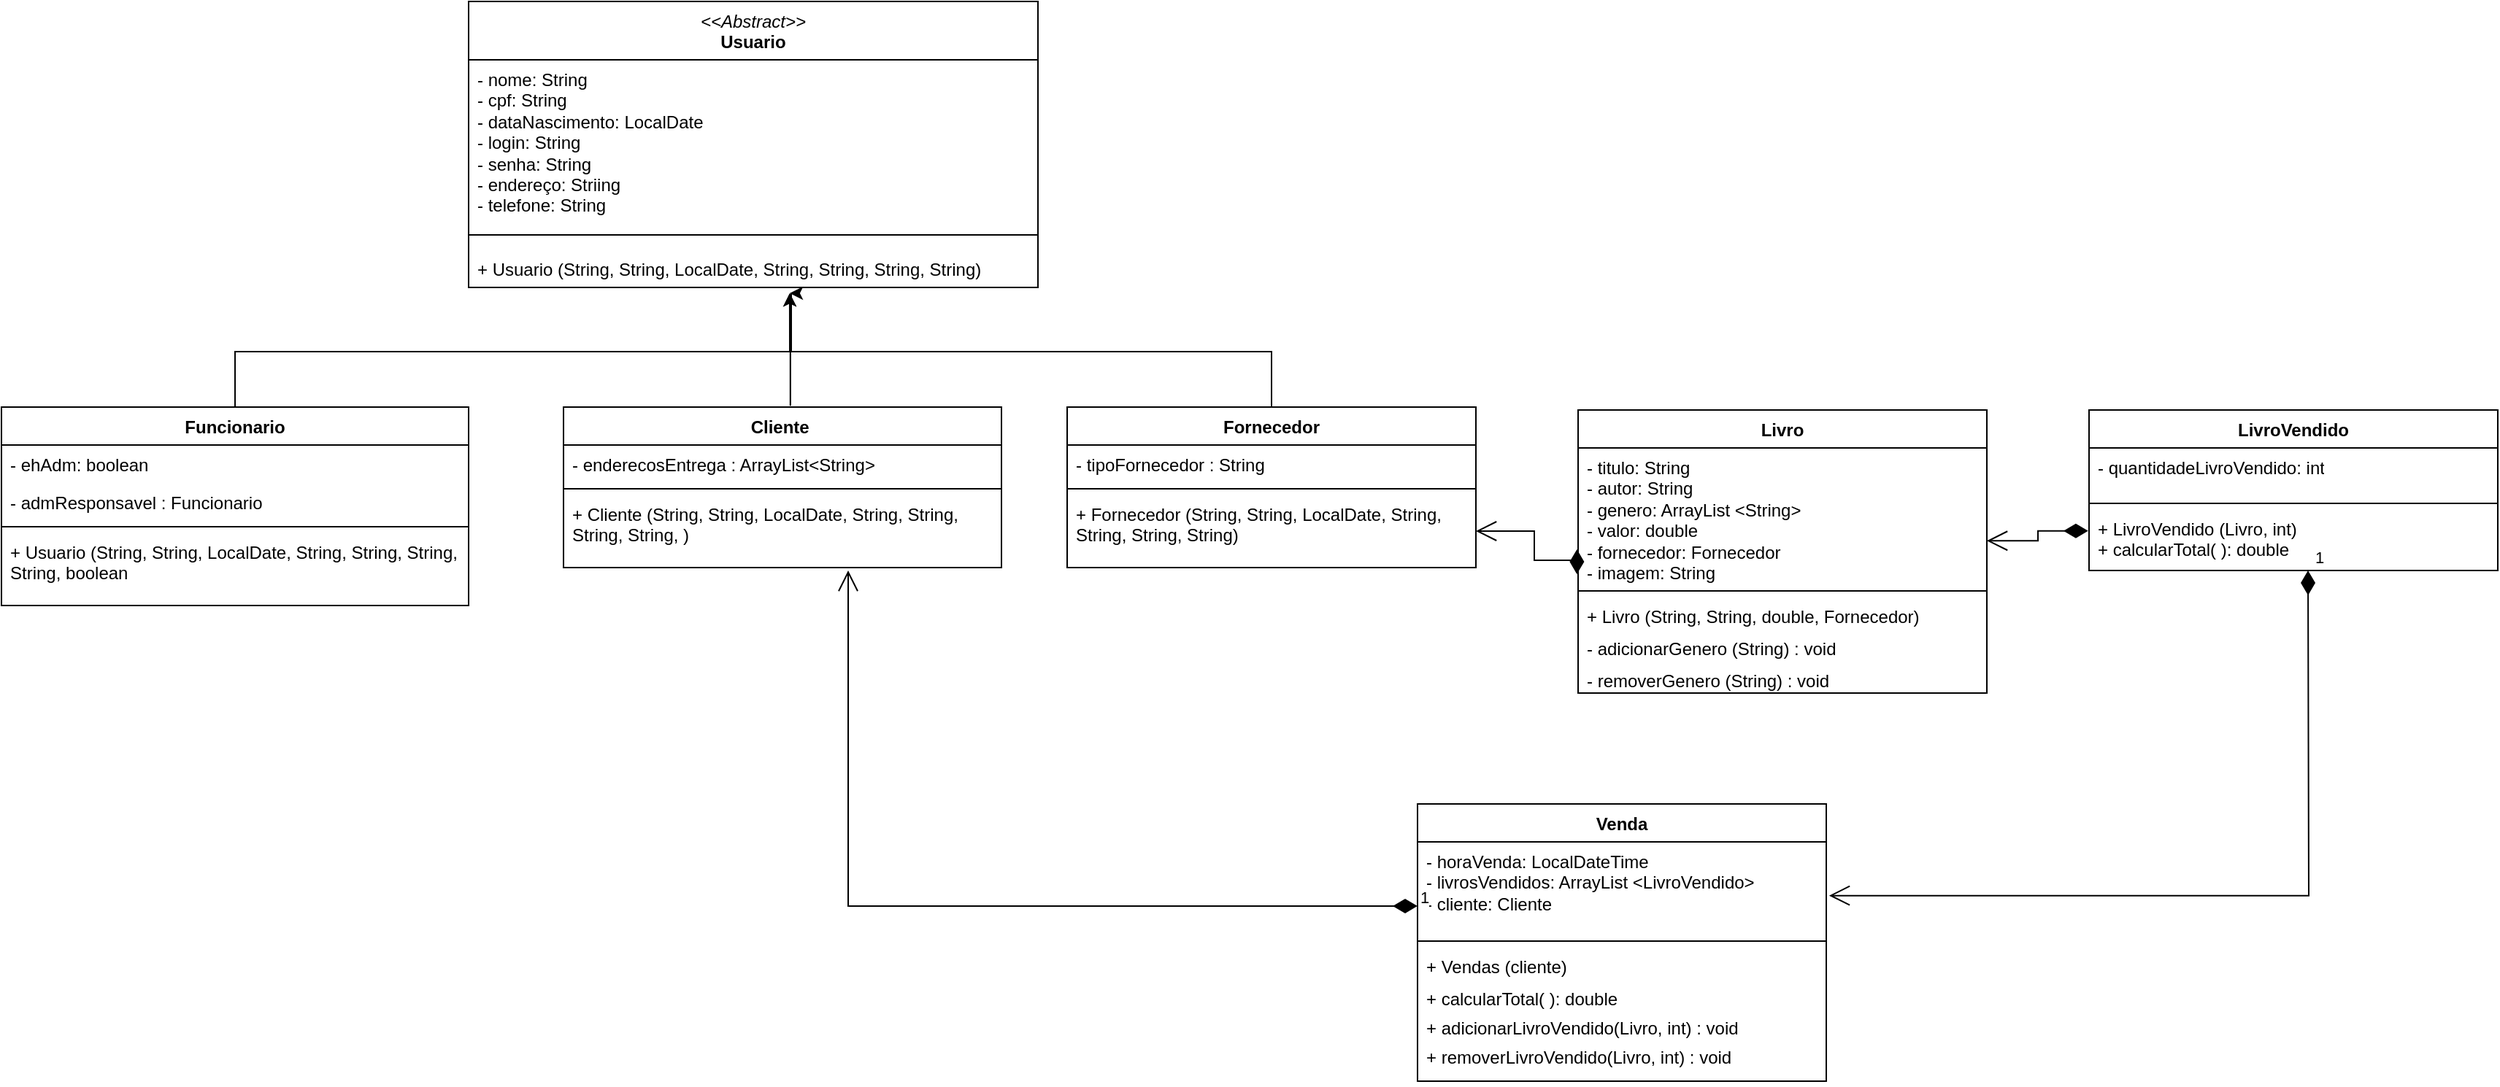 <mxfile version="22.1.4" type="github">
  <diagram id="C5RBs43oDa-KdzZeNtuy" name="Page-1">
    <mxGraphModel dx="1518" dy="1824" grid="1" gridSize="10" guides="1" tooltips="1" connect="1" arrows="1" fold="1" page="1" pageScale="1" pageWidth="827" pageHeight="1169" math="0" shadow="0">
      <root>
        <mxCell id="WIyWlLk6GJQsqaUBKTNV-0" />
        <mxCell id="WIyWlLk6GJQsqaUBKTNV-1" parent="WIyWlLk6GJQsqaUBKTNV-0" />
        <mxCell id="XBGWm8nAmDF4gUoBzpc8-0" value="&lt;span style=&quot;font-weight: normal;&quot;&gt;&lt;i&gt;&amp;lt;&amp;lt;Abstract&amp;gt;&amp;gt;&lt;/i&gt;&lt;/span&gt;&lt;br&gt;Usuario" style="swimlane;fontStyle=1;align=center;verticalAlign=top;childLayout=stackLayout;horizontal=1;startSize=40;horizontalStack=0;resizeParent=1;resizeParentMax=0;resizeLast=0;collapsible=1;marginBottom=0;whiteSpace=wrap;html=1;" parent="WIyWlLk6GJQsqaUBKTNV-1" vertex="1">
          <mxGeometry x="470" y="-240" width="390" height="196" as="geometry" />
        </mxCell>
        <mxCell id="XBGWm8nAmDF4gUoBzpc8-1" value="- nome: String&lt;br&gt;- cpf: String&amp;nbsp;&lt;br&gt;- dataNascimento: LocalDate&lt;br&gt;- login: String&lt;br&gt;- senha: String&amp;nbsp;&lt;br&gt;- endereço: Striing&amp;nbsp;&lt;br&gt;- telefone: String&amp;nbsp;" style="text;strokeColor=none;fillColor=none;align=left;verticalAlign=top;spacingLeft=4;spacingRight=4;overflow=hidden;rotatable=0;points=[[0,0.5],[1,0.5]];portConstraint=eastwest;whiteSpace=wrap;html=1;" parent="XBGWm8nAmDF4gUoBzpc8-0" vertex="1">
          <mxGeometry y="40" width="390" height="110" as="geometry" />
        </mxCell>
        <mxCell id="XBGWm8nAmDF4gUoBzpc8-2" value="" style="line;strokeWidth=1;fillColor=none;align=left;verticalAlign=middle;spacingTop=-1;spacingLeft=3;spacingRight=3;rotatable=0;labelPosition=right;points=[];portConstraint=eastwest;strokeColor=inherit;" parent="XBGWm8nAmDF4gUoBzpc8-0" vertex="1">
          <mxGeometry y="150" width="390" height="20" as="geometry" />
        </mxCell>
        <mxCell id="XBGWm8nAmDF4gUoBzpc8-3" value="+ Usuario (String, String, LocalDate, String, String, String, String)" style="text;strokeColor=none;fillColor=none;align=left;verticalAlign=top;spacingLeft=4;spacingRight=4;overflow=hidden;rotatable=0;points=[[0,0.5],[1,0.5]];portConstraint=eastwest;whiteSpace=wrap;html=1;" parent="XBGWm8nAmDF4gUoBzpc8-0" vertex="1">
          <mxGeometry y="170" width="390" height="26" as="geometry" />
        </mxCell>
        <mxCell id="XBGWm8nAmDF4gUoBzpc8-4" style="edgeStyle=orthogonalEdgeStyle;rounded=0;orthogonalLoop=1;jettySize=auto;html=1;" parent="WIyWlLk6GJQsqaUBKTNV-1" source="XBGWm8nAmDF4gUoBzpc8-5" edge="1">
          <mxGeometry relative="1" as="geometry">
            <mxPoint x="690.0" y="-40" as="targetPoint" />
            <Array as="points">
              <mxPoint x="310" />
              <mxPoint x="691" />
              <mxPoint x="691" y="-40" />
            </Array>
          </mxGeometry>
        </mxCell>
        <mxCell id="XBGWm8nAmDF4gUoBzpc8-5" value="Funcionario" style="swimlane;fontStyle=1;align=center;verticalAlign=top;childLayout=stackLayout;horizontal=1;startSize=26;horizontalStack=0;resizeParent=1;resizeParentMax=0;resizeLast=0;collapsible=1;marginBottom=0;whiteSpace=wrap;html=1;" parent="WIyWlLk6GJQsqaUBKTNV-1" vertex="1">
          <mxGeometry x="150" y="38" width="320" height="136" as="geometry" />
        </mxCell>
        <mxCell id="XBGWm8nAmDF4gUoBzpc8-6" value="- ehAdm: boolean&amp;nbsp;" style="text;strokeColor=none;fillColor=none;align=left;verticalAlign=top;spacingLeft=4;spacingRight=4;overflow=hidden;rotatable=0;points=[[0,0.5],[1,0.5]];portConstraint=eastwest;whiteSpace=wrap;html=1;" parent="XBGWm8nAmDF4gUoBzpc8-5" vertex="1">
          <mxGeometry y="26" width="320" height="26" as="geometry" />
        </mxCell>
        <mxCell id="ikEvyeaQRwQM_20NMCcv-0" value="- admResponsavel : Funcionario" style="text;strokeColor=none;fillColor=none;align=left;verticalAlign=top;spacingLeft=4;spacingRight=4;overflow=hidden;rotatable=0;points=[[0,0.5],[1,0.5]];portConstraint=eastwest;whiteSpace=wrap;html=1;" parent="XBGWm8nAmDF4gUoBzpc8-5" vertex="1">
          <mxGeometry y="52" width="320" height="26" as="geometry" />
        </mxCell>
        <mxCell id="XBGWm8nAmDF4gUoBzpc8-7" value="" style="line;strokeWidth=1;fillColor=none;align=left;verticalAlign=middle;spacingTop=-1;spacingLeft=3;spacingRight=3;rotatable=0;labelPosition=right;points=[];portConstraint=eastwest;strokeColor=inherit;" parent="XBGWm8nAmDF4gUoBzpc8-5" vertex="1">
          <mxGeometry y="78" width="320" height="8" as="geometry" />
        </mxCell>
        <mxCell id="XBGWm8nAmDF4gUoBzpc8-8" value="+ Usuario (String, String, LocalDate, String, String, String, String, boolean" style="text;strokeColor=none;fillColor=none;align=left;verticalAlign=top;spacingLeft=4;spacingRight=4;overflow=hidden;rotatable=0;points=[[0,0.5],[1,0.5]];portConstraint=eastwest;whiteSpace=wrap;html=1;" parent="XBGWm8nAmDF4gUoBzpc8-5" vertex="1">
          <mxGeometry y="86" width="320" height="50" as="geometry" />
        </mxCell>
        <mxCell id="XBGWm8nAmDF4gUoBzpc8-9" style="edgeStyle=orthogonalEdgeStyle;rounded=0;orthogonalLoop=1;jettySize=auto;html=1;exitX=0.518;exitY=-0.008;exitDx=0;exitDy=0;exitPerimeter=0;" parent="WIyWlLk6GJQsqaUBKTNV-1" source="XBGWm8nAmDF4gUoBzpc8-10" edge="1">
          <mxGeometry relative="1" as="geometry">
            <mxPoint x="690" y="-40" as="targetPoint" />
            <Array as="points">
              <mxPoint x="690" />
              <mxPoint x="690" />
              <mxPoint x="690" y="-40" />
            </Array>
          </mxGeometry>
        </mxCell>
        <mxCell id="XBGWm8nAmDF4gUoBzpc8-10" value="Cliente&amp;nbsp;" style="swimlane;fontStyle=1;align=center;verticalAlign=top;childLayout=stackLayout;horizontal=1;startSize=26;horizontalStack=0;resizeParent=1;resizeParentMax=0;resizeLast=0;collapsible=1;marginBottom=0;whiteSpace=wrap;html=1;" parent="WIyWlLk6GJQsqaUBKTNV-1" vertex="1">
          <mxGeometry x="535" y="38" width="300" height="110" as="geometry" />
        </mxCell>
        <mxCell id="XBGWm8nAmDF4gUoBzpc8-11" value="- enderecosEntrega : ArrayList&amp;lt;String&amp;gt;" style="text;strokeColor=none;fillColor=none;align=left;verticalAlign=top;spacingLeft=4;spacingRight=4;overflow=hidden;rotatable=0;points=[[0,0.5],[1,0.5]];portConstraint=eastwest;whiteSpace=wrap;html=1;" parent="XBGWm8nAmDF4gUoBzpc8-10" vertex="1">
          <mxGeometry y="26" width="300" height="26" as="geometry" />
        </mxCell>
        <mxCell id="XBGWm8nAmDF4gUoBzpc8-12" value="" style="line;strokeWidth=1;fillColor=none;align=left;verticalAlign=middle;spacingTop=-1;spacingLeft=3;spacingRight=3;rotatable=0;labelPosition=right;points=[];portConstraint=eastwest;strokeColor=inherit;" parent="XBGWm8nAmDF4gUoBzpc8-10" vertex="1">
          <mxGeometry y="52" width="300" height="8" as="geometry" />
        </mxCell>
        <mxCell id="XBGWm8nAmDF4gUoBzpc8-13" value="+ Cliente (String, String, LocalDate, String, String, String, String, )" style="text;strokeColor=none;fillColor=none;align=left;verticalAlign=top;spacingLeft=4;spacingRight=4;overflow=hidden;rotatable=0;points=[[0,0.5],[1,0.5]];portConstraint=eastwest;whiteSpace=wrap;html=1;" parent="XBGWm8nAmDF4gUoBzpc8-10" vertex="1">
          <mxGeometry y="60" width="300" height="50" as="geometry" />
        </mxCell>
        <mxCell id="XBGWm8nAmDF4gUoBzpc8-14" value="Fornecedor" style="swimlane;fontStyle=1;align=center;verticalAlign=top;childLayout=stackLayout;horizontal=1;startSize=26;horizontalStack=0;resizeParent=1;resizeParentMax=0;resizeLast=0;collapsible=1;marginBottom=0;whiteSpace=wrap;html=1;" parent="WIyWlLk6GJQsqaUBKTNV-1" vertex="1">
          <mxGeometry x="880" y="38" width="280" height="110" as="geometry" />
        </mxCell>
        <mxCell id="XBGWm8nAmDF4gUoBzpc8-15" value="- tipoFornecedor : String" style="text;strokeColor=none;fillColor=none;align=left;verticalAlign=top;spacingLeft=4;spacingRight=4;overflow=hidden;rotatable=0;points=[[0,0.5],[1,0.5]];portConstraint=eastwest;whiteSpace=wrap;html=1;" parent="XBGWm8nAmDF4gUoBzpc8-14" vertex="1">
          <mxGeometry y="26" width="280" height="26" as="geometry" />
        </mxCell>
        <mxCell id="XBGWm8nAmDF4gUoBzpc8-16" value="" style="line;strokeWidth=1;fillColor=none;align=left;verticalAlign=middle;spacingTop=-1;spacingLeft=3;spacingRight=3;rotatable=0;labelPosition=right;points=[];portConstraint=eastwest;strokeColor=inherit;" parent="XBGWm8nAmDF4gUoBzpc8-14" vertex="1">
          <mxGeometry y="52" width="280" height="8" as="geometry" />
        </mxCell>
        <mxCell id="XBGWm8nAmDF4gUoBzpc8-17" value="+ Fornecedor (String, String, LocalDate, String, String, String, String)" style="text;strokeColor=none;fillColor=none;align=left;verticalAlign=top;spacingLeft=4;spacingRight=4;overflow=hidden;rotatable=0;points=[[0,0.5],[1,0.5]];portConstraint=eastwest;whiteSpace=wrap;html=1;" parent="XBGWm8nAmDF4gUoBzpc8-14" vertex="1">
          <mxGeometry y="60" width="280" height="50" as="geometry" />
        </mxCell>
        <mxCell id="XBGWm8nAmDF4gUoBzpc8-18" value="Livro" style="swimlane;fontStyle=1;align=center;verticalAlign=top;childLayout=stackLayout;horizontal=1;startSize=26;horizontalStack=0;resizeParent=1;resizeParentMax=0;resizeLast=0;collapsible=1;marginBottom=0;whiteSpace=wrap;html=1;" parent="WIyWlLk6GJQsqaUBKTNV-1" vertex="1">
          <mxGeometry x="1230" y="40" width="280" height="194" as="geometry" />
        </mxCell>
        <mxCell id="XBGWm8nAmDF4gUoBzpc8-19" value="- titulo: String&lt;br&gt;- autor: String&amp;nbsp;&lt;br&gt;- genero: ArrayList &amp;lt;String&amp;gt;&lt;br&gt;- valor: double&lt;br&gt;- fornecedor: Fornecedor&lt;br&gt;- imagem: String" style="text;strokeColor=none;fillColor=none;align=left;verticalAlign=top;spacingLeft=4;spacingRight=4;overflow=hidden;rotatable=0;points=[[0,0.5],[1,0.5]];portConstraint=eastwest;whiteSpace=wrap;html=1;" parent="XBGWm8nAmDF4gUoBzpc8-18" vertex="1">
          <mxGeometry y="26" width="280" height="94" as="geometry" />
        </mxCell>
        <mxCell id="XBGWm8nAmDF4gUoBzpc8-20" value="" style="line;strokeWidth=1;fillColor=none;align=left;verticalAlign=middle;spacingTop=-1;spacingLeft=3;spacingRight=3;rotatable=0;labelPosition=right;points=[];portConstraint=eastwest;strokeColor=inherit;" parent="XBGWm8nAmDF4gUoBzpc8-18" vertex="1">
          <mxGeometry y="120" width="280" height="8" as="geometry" />
        </mxCell>
        <mxCell id="XBGWm8nAmDF4gUoBzpc8-21" value="+ Livro (String, String, double, Fornecedor)&amp;nbsp;" style="text;strokeColor=none;fillColor=none;align=left;verticalAlign=top;spacingLeft=4;spacingRight=4;overflow=hidden;rotatable=0;points=[[0,0.5],[1,0.5]];portConstraint=eastwest;whiteSpace=wrap;html=1;" parent="XBGWm8nAmDF4gUoBzpc8-18" vertex="1">
          <mxGeometry y="128" width="280" height="22" as="geometry" />
        </mxCell>
        <mxCell id="ikEvyeaQRwQM_20NMCcv-2" value="- adicionarGenero (String) : void" style="text;strokeColor=none;fillColor=none;align=left;verticalAlign=top;spacingLeft=4;spacingRight=4;overflow=hidden;rotatable=0;points=[[0,0.5],[1,0.5]];portConstraint=eastwest;whiteSpace=wrap;html=1;" parent="XBGWm8nAmDF4gUoBzpc8-18" vertex="1">
          <mxGeometry y="150" width="280" height="22" as="geometry" />
        </mxCell>
        <mxCell id="ikEvyeaQRwQM_20NMCcv-3" value="- removerGenero (String) : void" style="text;strokeColor=none;fillColor=none;align=left;verticalAlign=top;spacingLeft=4;spacingRight=4;overflow=hidden;rotatable=0;points=[[0,0.5],[1,0.5]];portConstraint=eastwest;whiteSpace=wrap;html=1;" parent="XBGWm8nAmDF4gUoBzpc8-18" vertex="1">
          <mxGeometry y="172" width="280" height="22" as="geometry" />
        </mxCell>
        <mxCell id="XBGWm8nAmDF4gUoBzpc8-22" style="edgeStyle=orthogonalEdgeStyle;rounded=0;orthogonalLoop=1;jettySize=auto;html=1;entryX=0.564;entryY=1.154;entryDx=0;entryDy=0;entryPerimeter=0;" parent="WIyWlLk6GJQsqaUBKTNV-1" source="XBGWm8nAmDF4gUoBzpc8-14" target="XBGWm8nAmDF4gUoBzpc8-3" edge="1">
          <mxGeometry relative="1" as="geometry">
            <Array as="points">
              <mxPoint x="1020" />
              <mxPoint x="690" />
            </Array>
          </mxGeometry>
        </mxCell>
        <mxCell id="XBGWm8nAmDF4gUoBzpc8-23" value="LivroVendido" style="swimlane;fontStyle=1;align=center;verticalAlign=top;childLayout=stackLayout;horizontal=1;startSize=26;horizontalStack=0;resizeParent=1;resizeParentMax=0;resizeLast=0;collapsible=1;marginBottom=0;whiteSpace=wrap;html=1;" parent="WIyWlLk6GJQsqaUBKTNV-1" vertex="1">
          <mxGeometry x="1580" y="40" width="280" height="110" as="geometry" />
        </mxCell>
        <mxCell id="XBGWm8nAmDF4gUoBzpc8-24" value="- quantidadeLivroVendido: int&lt;br&gt;" style="text;strokeColor=none;fillColor=none;align=left;verticalAlign=top;spacingLeft=4;spacingRight=4;overflow=hidden;rotatable=0;points=[[0,0.5],[1,0.5]];portConstraint=eastwest;whiteSpace=wrap;html=1;" parent="XBGWm8nAmDF4gUoBzpc8-23" vertex="1">
          <mxGeometry y="26" width="280" height="34" as="geometry" />
        </mxCell>
        <mxCell id="XBGWm8nAmDF4gUoBzpc8-25" value="" style="line;strokeWidth=1;fillColor=none;align=left;verticalAlign=middle;spacingTop=-1;spacingLeft=3;spacingRight=3;rotatable=0;labelPosition=right;points=[];portConstraint=eastwest;strokeColor=inherit;" parent="XBGWm8nAmDF4gUoBzpc8-23" vertex="1">
          <mxGeometry y="60" width="280" height="8" as="geometry" />
        </mxCell>
        <mxCell id="XBGWm8nAmDF4gUoBzpc8-26" value="+ LivroVendido (Livro, int)&lt;br&gt;+ calcularTotal( ): double&amp;nbsp;" style="text;strokeColor=none;fillColor=none;align=left;verticalAlign=top;spacingLeft=4;spacingRight=4;overflow=hidden;rotatable=0;points=[[0,0.5],[1,0.5]];portConstraint=eastwest;whiteSpace=wrap;html=1;" parent="XBGWm8nAmDF4gUoBzpc8-23" vertex="1">
          <mxGeometry y="68" width="280" height="42" as="geometry" />
        </mxCell>
        <mxCell id="XBGWm8nAmDF4gUoBzpc8-27" value="Venda" style="swimlane;fontStyle=1;align=center;verticalAlign=top;childLayout=stackLayout;horizontal=1;startSize=26;horizontalStack=0;resizeParent=1;resizeParentMax=0;resizeLast=0;collapsible=1;marginBottom=0;whiteSpace=wrap;html=1;" parent="WIyWlLk6GJQsqaUBKTNV-1" vertex="1">
          <mxGeometry x="1120" y="310" width="280" height="190" as="geometry" />
        </mxCell>
        <mxCell id="XBGWm8nAmDF4gUoBzpc8-28" value="- horaVenda: LocalDateTime&lt;br&gt;- livrosVendidos: ArrayList &amp;lt;LivroVendido&amp;gt;&lt;br&gt;- cliente: Cliente" style="text;strokeColor=none;fillColor=none;align=left;verticalAlign=top;spacingLeft=4;spacingRight=4;overflow=hidden;rotatable=0;points=[[0,0.5],[1,0.5]];portConstraint=eastwest;whiteSpace=wrap;html=1;" parent="XBGWm8nAmDF4gUoBzpc8-27" vertex="1">
          <mxGeometry y="26" width="280" height="64" as="geometry" />
        </mxCell>
        <mxCell id="XBGWm8nAmDF4gUoBzpc8-29" value="" style="line;strokeWidth=1;fillColor=none;align=left;verticalAlign=middle;spacingTop=-1;spacingLeft=3;spacingRight=3;rotatable=0;labelPosition=right;points=[];portConstraint=eastwest;strokeColor=inherit;" parent="XBGWm8nAmDF4gUoBzpc8-27" vertex="1">
          <mxGeometry y="90" width="280" height="8" as="geometry" />
        </mxCell>
        <mxCell id="XBGWm8nAmDF4gUoBzpc8-30" value="+ Vendas (cliente)" style="text;strokeColor=none;fillColor=none;align=left;verticalAlign=top;spacingLeft=4;spacingRight=4;overflow=hidden;rotatable=0;points=[[0,0.5],[1,0.5]];portConstraint=eastwest;whiteSpace=wrap;html=1;" parent="XBGWm8nAmDF4gUoBzpc8-27" vertex="1">
          <mxGeometry y="98" width="280" height="22" as="geometry" />
        </mxCell>
        <mxCell id="ikEvyeaQRwQM_20NMCcv-4" value="+ calcularTotal( ): double" style="text;strokeColor=none;fillColor=none;align=left;verticalAlign=top;spacingLeft=4;spacingRight=4;overflow=hidden;rotatable=0;points=[[0,0.5],[1,0.5]];portConstraint=eastwest;whiteSpace=wrap;html=1;" parent="XBGWm8nAmDF4gUoBzpc8-27" vertex="1">
          <mxGeometry y="120" width="280" height="20" as="geometry" />
        </mxCell>
        <mxCell id="ikEvyeaQRwQM_20NMCcv-6" value="+ adicionarLivroVendido(Livro, int) : void" style="text;strokeColor=none;fillColor=none;align=left;verticalAlign=top;spacingLeft=4;spacingRight=4;overflow=hidden;rotatable=0;points=[[0,0.5],[1,0.5]];portConstraint=eastwest;whiteSpace=wrap;html=1;" parent="XBGWm8nAmDF4gUoBzpc8-27" vertex="1">
          <mxGeometry y="140" width="280" height="20" as="geometry" />
        </mxCell>
        <mxCell id="ikEvyeaQRwQM_20NMCcv-1" value="+ removerLivroVendido(Livro, int) : void" style="text;strokeColor=none;fillColor=none;align=left;verticalAlign=top;spacingLeft=4;spacingRight=4;overflow=hidden;rotatable=0;points=[[0,0.5],[1,0.5]];portConstraint=eastwest;whiteSpace=wrap;html=1;" parent="XBGWm8nAmDF4gUoBzpc8-27" vertex="1">
          <mxGeometry y="160" width="280" height="30" as="geometry" />
        </mxCell>
        <mxCell id="XBGWm8nAmDF4gUoBzpc8-31" value="" style="endArrow=open;html=1;endSize=12;startArrow=diamondThin;startSize=14;startFill=1;edgeStyle=orthogonalEdgeStyle;align=left;verticalAlign=bottom;rounded=0;exitX=-0.002;exitY=0.354;exitDx=0;exitDy=0;exitPerimeter=0;entryX=1;entryY=0.677;entryDx=0;entryDy=0;entryPerimeter=0;" parent="WIyWlLk6GJQsqaUBKTNV-1" source="XBGWm8nAmDF4gUoBzpc8-26" target="XBGWm8nAmDF4gUoBzpc8-19" edge="1">
          <mxGeometry x="-1" y="3" relative="1" as="geometry">
            <mxPoint x="1390" y="190" as="sourcePoint" />
            <mxPoint x="1580" y="170" as="targetPoint" />
          </mxGeometry>
        </mxCell>
        <mxCell id="XBGWm8nAmDF4gUoBzpc8-32" value="" style="endArrow=open;html=1;endSize=12;startArrow=diamondThin;startSize=14;startFill=1;edgeStyle=orthogonalEdgeStyle;align=left;verticalAlign=bottom;rounded=0;exitX=-0.003;exitY=0.92;exitDx=0;exitDy=0;exitPerimeter=0;entryX=1;entryY=0.5;entryDx=0;entryDy=0;" parent="WIyWlLk6GJQsqaUBKTNV-1" source="XBGWm8nAmDF4gUoBzpc8-19" target="XBGWm8nAmDF4gUoBzpc8-17" edge="1">
          <mxGeometry x="-1" y="3" relative="1" as="geometry">
            <mxPoint x="1060" y="210" as="sourcePoint" />
            <mxPoint x="1220" y="210" as="targetPoint" />
            <Array as="points">
              <mxPoint x="1200" y="143" />
              <mxPoint x="1200" y="123" />
            </Array>
          </mxGeometry>
        </mxCell>
        <mxCell id="XBGWm8nAmDF4gUoBzpc8-33" value="1" style="endArrow=open;html=1;endSize=12;startArrow=diamondThin;startSize=14;startFill=1;edgeStyle=orthogonalEdgeStyle;align=left;verticalAlign=bottom;rounded=0;" parent="WIyWlLk6GJQsqaUBKTNV-1" edge="1">
          <mxGeometry x="-1" y="3" relative="1" as="geometry">
            <mxPoint x="1120" y="380" as="sourcePoint" />
            <mxPoint x="730" y="150" as="targetPoint" />
            <Array as="points">
              <mxPoint x="730" y="380" />
              <mxPoint x="730" y="154" />
            </Array>
          </mxGeometry>
        </mxCell>
        <mxCell id="XBGWm8nAmDF4gUoBzpc8-34" value="1" style="endArrow=open;html=1;endSize=12;startArrow=diamondThin;startSize=14;startFill=1;edgeStyle=orthogonalEdgeStyle;align=left;verticalAlign=bottom;rounded=0;entryX=1.007;entryY=0.576;entryDx=0;entryDy=0;entryPerimeter=0;" parent="WIyWlLk6GJQsqaUBKTNV-1" target="XBGWm8nAmDF4gUoBzpc8-28" edge="1">
          <mxGeometry x="-1" y="3" relative="1" as="geometry">
            <mxPoint x="1730" y="150" as="sourcePoint" />
            <mxPoint x="1730" y="310" as="targetPoint" />
          </mxGeometry>
        </mxCell>
      </root>
    </mxGraphModel>
  </diagram>
</mxfile>
